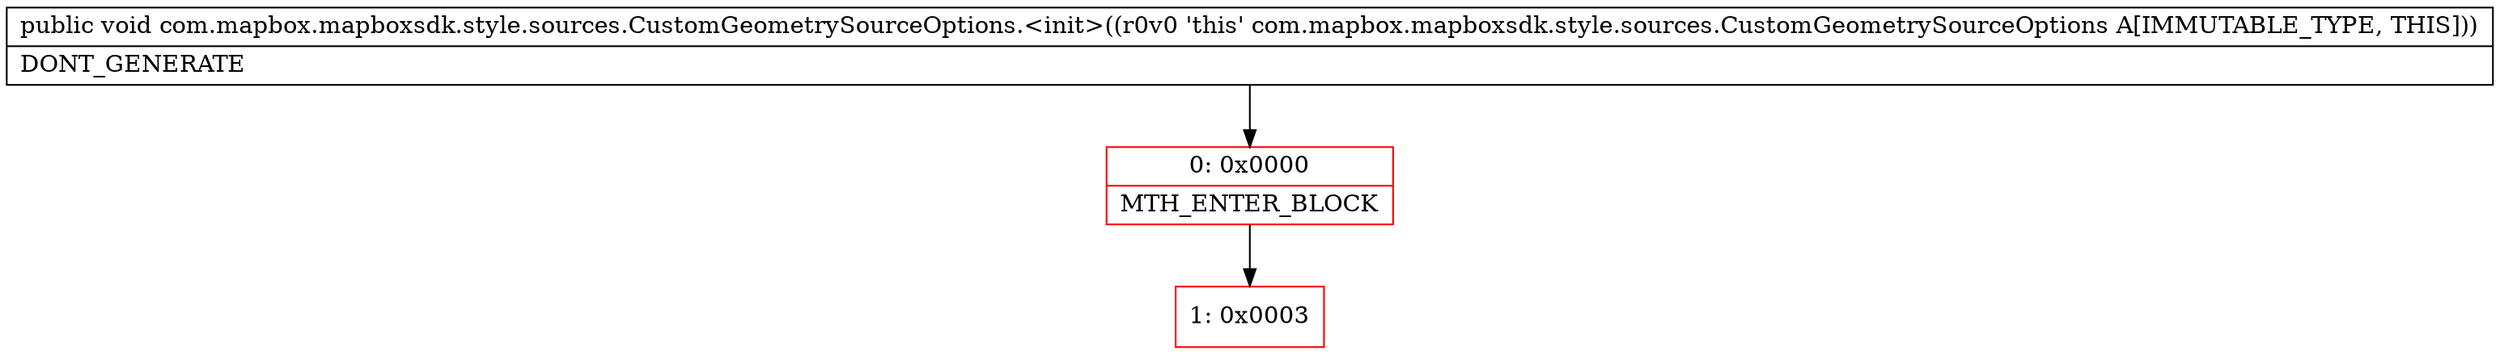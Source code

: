 digraph "CFG forcom.mapbox.mapboxsdk.style.sources.CustomGeometrySourceOptions.\<init\>()V" {
subgraph cluster_Region_1406167212 {
label = "R(0)";
node [shape=record,color=blue];
}
Node_0 [shape=record,color=red,label="{0\:\ 0x0000|MTH_ENTER_BLOCK\l}"];
Node_1 [shape=record,color=red,label="{1\:\ 0x0003}"];
MethodNode[shape=record,label="{public void com.mapbox.mapboxsdk.style.sources.CustomGeometrySourceOptions.\<init\>((r0v0 'this' com.mapbox.mapboxsdk.style.sources.CustomGeometrySourceOptions A[IMMUTABLE_TYPE, THIS]))  | DONT_GENERATE\l}"];
MethodNode -> Node_0;
Node_0 -> Node_1;
}

